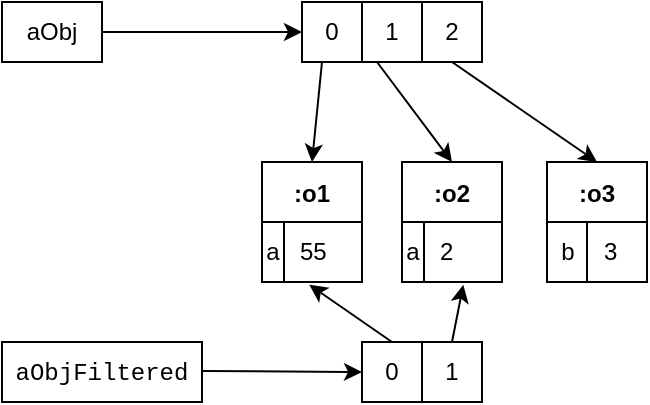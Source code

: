 <mxfile>
    <diagram id="tuaO0oE62emzBmPnxspY" name="Page-1">
        <mxGraphModel dx="533" dy="194" grid="1" gridSize="10" guides="1" tooltips="1" connect="1" arrows="1" fold="1" page="1" pageScale="1" pageWidth="827" pageHeight="1169" math="0" shadow="0">
            <root>
                <mxCell id="0"/>
                <mxCell id="1" parent="0"/>
                <mxCell id="2" value="aObj" style="rounded=0;whiteSpace=wrap;html=1;" vertex="1" parent="1">
                    <mxGeometry x="40" y="30" width="50" height="30" as="geometry"/>
                </mxCell>
                <mxCell id="3" value="0" style="rounded=0;whiteSpace=wrap;html=1;" vertex="1" parent="1">
                    <mxGeometry x="190" y="30" width="30" height="30" as="geometry"/>
                </mxCell>
                <mxCell id="4" value="1" style="rounded=0;whiteSpace=wrap;html=1;" vertex="1" parent="1">
                    <mxGeometry x="220" y="30" width="30" height="30" as="geometry"/>
                </mxCell>
                <mxCell id="5" value="2" style="rounded=0;whiteSpace=wrap;html=1;" vertex="1" parent="1">
                    <mxGeometry x="250" y="30" width="30" height="30" as="geometry"/>
                </mxCell>
                <mxCell id="6" value="" style="endArrow=classic;html=1;" edge="1" parent="1" source="2">
                    <mxGeometry width="50" height="50" relative="1" as="geometry">
                        <mxPoint x="250" y="100" as="sourcePoint"/>
                        <mxPoint x="190" y="45" as="targetPoint"/>
                    </mxGeometry>
                </mxCell>
                <mxCell id="7" value=":o1" style="shape=table;startSize=30;container=1;collapsible=0;childLayout=tableLayout;fixedRows=1;rowLines=0;fontStyle=1;" vertex="1" parent="1">
                    <mxGeometry x="170" y="110" width="50" height="60" as="geometry"/>
                </mxCell>
                <mxCell id="8" value="" style="shape=tableRow;horizontal=0;startSize=0;swimlaneHead=0;swimlaneBody=0;top=0;left=0;bottom=0;right=0;collapsible=0;dropTarget=0;fillColor=none;points=[[0,0.5],[1,0.5]];portConstraint=eastwest;" vertex="1" parent="7">
                    <mxGeometry y="30" width="50" height="30" as="geometry"/>
                </mxCell>
                <mxCell id="9" value="a" style="shape=partialRectangle;html=1;whiteSpace=wrap;connectable=0;fillColor=none;top=0;left=0;bottom=0;right=0;overflow=hidden;pointerEvents=1;" vertex="1" parent="8">
                    <mxGeometry width="11" height="30" as="geometry">
                        <mxRectangle width="11" height="30" as="alternateBounds"/>
                    </mxGeometry>
                </mxCell>
                <mxCell id="10" value="55" style="shape=partialRectangle;html=1;whiteSpace=wrap;connectable=0;fillColor=none;top=0;left=0;bottom=0;right=0;align=left;spacingLeft=6;overflow=hidden;" vertex="1" parent="8">
                    <mxGeometry x="11" width="39" height="30" as="geometry">
                        <mxRectangle width="39" height="30" as="alternateBounds"/>
                    </mxGeometry>
                </mxCell>
                <mxCell id="17" value="" style="endArrow=classic;html=1;entryX=0.5;entryY=0;entryDx=0;entryDy=0;" edge="1" parent="1" target="7">
                    <mxGeometry width="50" height="50" relative="1" as="geometry">
                        <mxPoint x="200" y="60" as="sourcePoint"/>
                        <mxPoint x="200" y="55" as="targetPoint"/>
                    </mxGeometry>
                </mxCell>
                <mxCell id="18" value=":o2" style="shape=table;startSize=30;container=1;collapsible=0;childLayout=tableLayout;fixedRows=1;rowLines=0;fontStyle=1;" vertex="1" parent="1">
                    <mxGeometry x="240" y="110" width="50" height="60" as="geometry"/>
                </mxCell>
                <mxCell id="19" value="" style="shape=tableRow;horizontal=0;startSize=0;swimlaneHead=0;swimlaneBody=0;top=0;left=0;bottom=0;right=0;collapsible=0;dropTarget=0;fillColor=none;points=[[0,0.5],[1,0.5]];portConstraint=eastwest;" vertex="1" parent="18">
                    <mxGeometry y="30" width="50" height="30" as="geometry"/>
                </mxCell>
                <mxCell id="20" value="a" style="shape=partialRectangle;html=1;whiteSpace=wrap;connectable=0;fillColor=none;top=0;left=0;bottom=0;right=0;overflow=hidden;pointerEvents=1;" vertex="1" parent="19">
                    <mxGeometry width="11" height="30" as="geometry">
                        <mxRectangle width="11" height="30" as="alternateBounds"/>
                    </mxGeometry>
                </mxCell>
                <mxCell id="21" value="2" style="shape=partialRectangle;html=1;whiteSpace=wrap;connectable=0;fillColor=none;top=0;left=0;bottom=0;right=0;align=left;spacingLeft=6;overflow=hidden;" vertex="1" parent="19">
                    <mxGeometry x="11" width="39" height="30" as="geometry">
                        <mxRectangle width="39" height="30" as="alternateBounds"/>
                    </mxGeometry>
                </mxCell>
                <mxCell id="22" value="" style="endArrow=classic;html=1;entryX=0.5;entryY=0;entryDx=0;entryDy=0;exitX=0.25;exitY=1;exitDx=0;exitDy=0;" edge="1" parent="1" source="4" target="18">
                    <mxGeometry width="50" height="50" relative="1" as="geometry">
                        <mxPoint x="210" y="70" as="sourcePoint"/>
                        <mxPoint x="205" y="120" as="targetPoint"/>
                    </mxGeometry>
                </mxCell>
                <mxCell id="23" value=":o3" style="shape=table;startSize=30;container=1;collapsible=0;childLayout=tableLayout;fixedRows=1;rowLines=0;fontStyle=1;" vertex="1" parent="1">
                    <mxGeometry x="312.5" y="110" width="50" height="60" as="geometry"/>
                </mxCell>
                <mxCell id="24" value="" style="shape=tableRow;horizontal=0;startSize=0;swimlaneHead=0;swimlaneBody=0;top=0;left=0;bottom=0;right=0;collapsible=0;dropTarget=0;fillColor=none;points=[[0,0.5],[1,0.5]];portConstraint=eastwest;" vertex="1" parent="23">
                    <mxGeometry y="30" width="50" height="30" as="geometry"/>
                </mxCell>
                <mxCell id="25" value="b" style="shape=partialRectangle;html=1;whiteSpace=wrap;connectable=0;fillColor=none;top=0;left=0;bottom=0;right=0;overflow=hidden;pointerEvents=1;" vertex="1" parent="24">
                    <mxGeometry width="20" height="30" as="geometry">
                        <mxRectangle width="20" height="30" as="alternateBounds"/>
                    </mxGeometry>
                </mxCell>
                <mxCell id="26" value="3" style="shape=partialRectangle;html=1;whiteSpace=wrap;connectable=0;fillColor=none;top=0;left=0;bottom=0;right=0;align=left;spacingLeft=6;overflow=hidden;" vertex="1" parent="24">
                    <mxGeometry x="20" width="30" height="30" as="geometry">
                        <mxRectangle width="30" height="30" as="alternateBounds"/>
                    </mxGeometry>
                </mxCell>
                <mxCell id="27" value="" style="endArrow=classic;html=1;entryX=0.5;entryY=0;entryDx=0;entryDy=0;exitX=0.5;exitY=1;exitDx=0;exitDy=0;" edge="1" parent="1" target="23" source="5">
                    <mxGeometry width="50" height="50" relative="1" as="geometry">
                        <mxPoint x="300" y="60" as="sourcePoint"/>
                        <mxPoint x="277.5" y="120" as="targetPoint"/>
                    </mxGeometry>
                </mxCell>
                <mxCell id="29" value="&lt;div style=&quot;background-color: rgb(255, 255, 255); font-family: Menlo, Monaco, &amp;quot;Courier New&amp;quot;, monospace; line-height: 18px;&quot;&gt;aObjFiltered&lt;/div&gt;" style="rounded=0;whiteSpace=wrap;html=1;" vertex="1" parent="1">
                    <mxGeometry x="40" y="200" width="100" height="30" as="geometry"/>
                </mxCell>
                <mxCell id="30" value="0" style="rounded=0;whiteSpace=wrap;html=1;" vertex="1" parent="1">
                    <mxGeometry x="220" y="200" width="30" height="30" as="geometry"/>
                </mxCell>
                <mxCell id="31" value="1" style="rounded=0;whiteSpace=wrap;html=1;" vertex="1" parent="1">
                    <mxGeometry x="250" y="200" width="30" height="30" as="geometry"/>
                </mxCell>
                <mxCell id="32" value="" style="endArrow=classic;html=1;" edge="1" parent="1">
                    <mxGeometry width="50" height="50" relative="1" as="geometry">
                        <mxPoint x="140" y="214.5" as="sourcePoint"/>
                        <mxPoint x="220" y="215" as="targetPoint"/>
                    </mxGeometry>
                </mxCell>
                <mxCell id="33" value="" style="endArrow=classic;html=1;entryX=0.473;entryY=1.046;entryDx=0;entryDy=0;entryPerimeter=0;exitX=0.5;exitY=0;exitDx=0;exitDy=0;" edge="1" parent="1" source="30" target="8">
                    <mxGeometry width="50" height="50" relative="1" as="geometry">
                        <mxPoint x="455" y="180" as="sourcePoint"/>
                        <mxPoint x="450" y="230" as="targetPoint"/>
                    </mxGeometry>
                </mxCell>
                <mxCell id="34" value="" style="endArrow=classic;html=1;entryX=0.613;entryY=1.046;entryDx=0;entryDy=0;entryPerimeter=0;exitX=0.5;exitY=0;exitDx=0;exitDy=0;" edge="1" parent="1" source="31" target="19">
                    <mxGeometry width="50" height="50" relative="1" as="geometry">
                        <mxPoint x="245" y="210" as="sourcePoint"/>
                        <mxPoint x="203.65" y="181.38" as="targetPoint"/>
                    </mxGeometry>
                </mxCell>
            </root>
        </mxGraphModel>
    </diagram>
</mxfile>